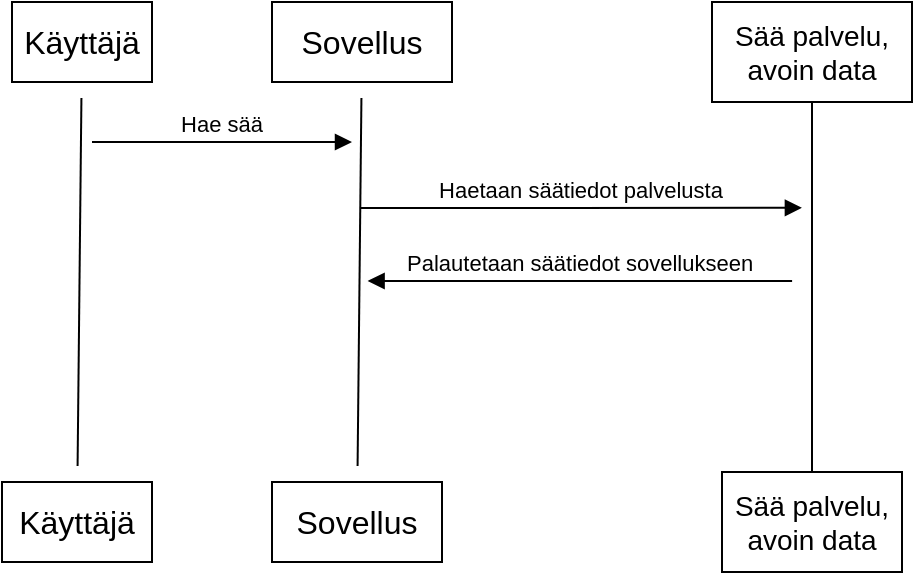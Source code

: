 <mxfile version="20.5.0" type="github">
  <diagram id="kgpKYQtTHZ0yAKxKKP6v" name="Page-1">
    <mxGraphModel dx="978" dy="927" grid="1" gridSize="10" guides="1" tooltips="1" connect="1" arrows="1" fold="1" page="1" pageScale="1" pageWidth="850" pageHeight="1100" math="0" shadow="0">
      <root>
        <mxCell id="0" />
        <mxCell id="1" parent="0" />
        <mxCell id="90_S6tlgAkutLuugzkXG-12" value="Palautetaan säätiedot sovellukseen" style="verticalAlign=bottom;endArrow=block;shadow=0;strokeWidth=1;exitX=0.486;exitY=0.465;exitDx=0;exitDy=0;exitPerimeter=0;entryX=0.528;entryY=0.465;entryDx=0;entryDy=0;entryPerimeter=0;" parent="1" edge="1">
          <mxGeometry relative="1" as="geometry">
            <mxPoint x="450.05" y="229.5" as="sourcePoint" />
            <mxPoint x="237.8" y="229.5" as="targetPoint" />
          </mxGeometry>
        </mxCell>
        <mxCell id="90_S6tlgAkutLuugzkXG-15" value="Haetaan säätiedot palvelusta" style="verticalAlign=bottom;endArrow=block;shadow=0;strokeWidth=1;entryX=0.514;entryY=0.343;entryDx=0;entryDy=0;entryPerimeter=0;" parent="1" edge="1">
          <mxGeometry relative="1" as="geometry">
            <mxPoint x="234.5" y="193" as="sourcePoint" />
            <mxPoint x="454.95" y="192.9" as="targetPoint" />
            <Array as="points">
              <mxPoint x="330" y="193" />
            </Array>
          </mxGeometry>
        </mxCell>
        <mxCell id="90_S6tlgAkutLuugzkXG-16" value="Hae sää" style="verticalAlign=bottom;endArrow=block;shadow=0;strokeWidth=1;" parent="1" edge="1">
          <mxGeometry relative="1" as="geometry">
            <mxPoint x="100" y="160" as="sourcePoint" />
            <mxPoint x="230" y="160" as="targetPoint" />
            <Array as="points">
              <mxPoint x="195" y="160" />
            </Array>
          </mxGeometry>
        </mxCell>
        <mxCell id="a3CYWamRJTAaB9T59VHV-7" style="edgeStyle=none;rounded=0;orthogonalLoop=1;jettySize=auto;html=1;fontSize=12;endArrow=none;startSize=14;endSize=14;sourcePerimeterSpacing=8;targetPerimeterSpacing=8;endFill=0;" edge="1" parent="1" source="a3CYWamRJTAaB9T59VHV-1" target="a3CYWamRJTAaB9T59VHV-8">
          <mxGeometry relative="1" as="geometry">
            <mxPoint x="95" y="320" as="targetPoint" />
          </mxGeometry>
        </mxCell>
        <mxCell id="a3CYWamRJTAaB9T59VHV-1" value="Käyttäjä" style="rounded=0;whiteSpace=wrap;html=1;fontSize=16;" vertex="1" parent="1">
          <mxGeometry x="60" y="90" width="70" height="40" as="geometry" />
        </mxCell>
        <mxCell id="a3CYWamRJTAaB9T59VHV-3" style="rounded=0;orthogonalLoop=1;jettySize=auto;html=1;fontSize=12;endArrow=none;startSize=14;endSize=14;sourcePerimeterSpacing=8;targetPerimeterSpacing=8;endFill=0;" edge="1" parent="1" source="a3CYWamRJTAaB9T59VHV-2" target="a3CYWamRJTAaB9T59VHV-6">
          <mxGeometry relative="1" as="geometry">
            <mxPoint x="235" y="400" as="targetPoint" />
          </mxGeometry>
        </mxCell>
        <mxCell id="a3CYWamRJTAaB9T59VHV-2" value="Sovellus" style="whiteSpace=wrap;html=1;fontSize=16;" vertex="1" parent="1">
          <mxGeometry x="190" y="90" width="90" height="40" as="geometry" />
        </mxCell>
        <mxCell id="a3CYWamRJTAaB9T59VHV-6" value="Sovellus" style="rounded=0;whiteSpace=wrap;html=1;fontSize=16;" vertex="1" parent="1">
          <mxGeometry x="190" y="330" width="85" height="40" as="geometry" />
        </mxCell>
        <mxCell id="a3CYWamRJTAaB9T59VHV-8" value="Käyttäjä" style="rounded=0;whiteSpace=wrap;html=1;fontSize=16;" vertex="1" parent="1">
          <mxGeometry x="55" y="330" width="75" height="40" as="geometry" />
        </mxCell>
        <mxCell id="a3CYWamRJTAaB9T59VHV-11" style="edgeStyle=orthogonalEdgeStyle;rounded=0;orthogonalLoop=1;jettySize=auto;html=1;endArrow=none;endFill=0;" edge="1" parent="1" source="a3CYWamRJTAaB9T59VHV-10" target="a3CYWamRJTAaB9T59VHV-12">
          <mxGeometry relative="1" as="geometry">
            <mxPoint x="460" y="350" as="targetPoint" />
          </mxGeometry>
        </mxCell>
        <mxCell id="a3CYWamRJTAaB9T59VHV-10" value="&lt;font style=&quot;font-size: 14px;&quot;&gt;Sää palvelu, avoin data&lt;/font&gt;" style="rounded=0;whiteSpace=wrap;html=1;" vertex="1" parent="1">
          <mxGeometry x="410" y="90" width="100" height="50" as="geometry" />
        </mxCell>
        <mxCell id="a3CYWamRJTAaB9T59VHV-12" value="&lt;font style=&quot;font-size: 14px;&quot;&gt;Sää palvelu, avoin data&lt;/font&gt;" style="rounded=0;whiteSpace=wrap;html=1;" vertex="1" parent="1">
          <mxGeometry x="415" y="325" width="90" height="50" as="geometry" />
        </mxCell>
      </root>
    </mxGraphModel>
  </diagram>
</mxfile>
